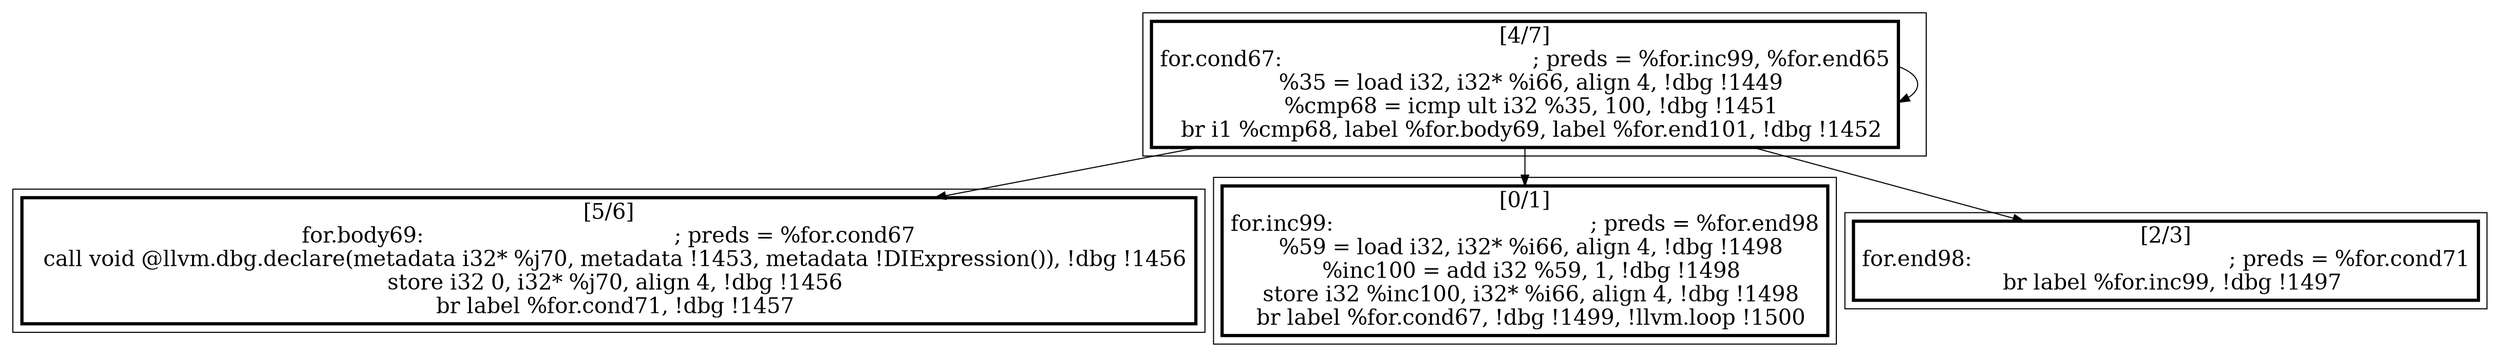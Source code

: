 
digraph G {



node923->node924 [ ]
node923->node923 [ ]
node923->node921 [ ]
node923->node922 [ ]


subgraph cluster3 {


node924 [penwidth=3.0,fontsize=20,shape=rectangle,label="[5/6]
for.body69:                                       ; preds = %for.cond67
  call void @llvm.dbg.declare(metadata i32* %j70, metadata !1453, metadata !DIExpression()), !dbg !1456
  store i32 0, i32* %j70, align 4, !dbg !1456
  br label %for.cond71, !dbg !1457
" ]



}

subgraph cluster2 {


node923 [penwidth=3.0,fontsize=20,shape=rectangle,label="[4/7]
for.cond67:                                       ; preds = %for.inc99, %for.end65
  %35 = load i32, i32* %i66, align 4, !dbg !1449
  %cmp68 = icmp ult i32 %35, 100, !dbg !1451
  br i1 %cmp68, label %for.body69, label %for.end101, !dbg !1452
" ]



}

subgraph cluster0 {


node921 [penwidth=3.0,fontsize=20,shape=rectangle,label="[0/1]
for.inc99:                                        ; preds = %for.end98
  %59 = load i32, i32* %i66, align 4, !dbg !1498
  %inc100 = add i32 %59, 1, !dbg !1498
  store i32 %inc100, i32* %i66, align 4, !dbg !1498
  br label %for.cond67, !dbg !1499, !llvm.loop !1500
" ]



}

subgraph cluster1 {


node922 [penwidth=3.0,fontsize=20,shape=rectangle,label="[2/3]
for.end98:                                        ; preds = %for.cond71
  br label %for.inc99, !dbg !1497
" ]



}

}
